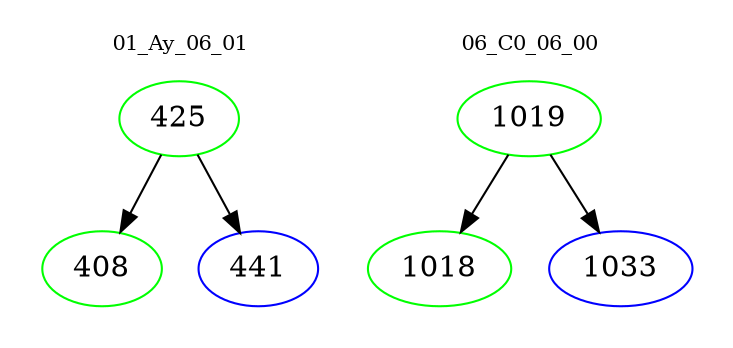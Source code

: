 digraph{
subgraph cluster_0 {
color = white
label = "01_Ay_06_01";
fontsize=10;
T0_425 [label="425", color="green"]
T0_425 -> T0_408 [color="black"]
T0_408 [label="408", color="green"]
T0_425 -> T0_441 [color="black"]
T0_441 [label="441", color="blue"]
}
subgraph cluster_1 {
color = white
label = "06_C0_06_00";
fontsize=10;
T1_1019 [label="1019", color="green"]
T1_1019 -> T1_1018 [color="black"]
T1_1018 [label="1018", color="green"]
T1_1019 -> T1_1033 [color="black"]
T1_1033 [label="1033", color="blue"]
}
}
